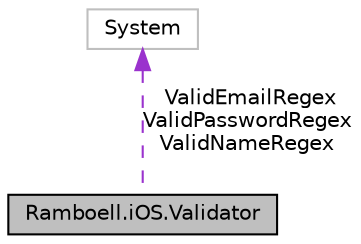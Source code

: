 digraph "Ramboell.iOS.Validator"
{
  edge [fontname="Helvetica",fontsize="10",labelfontname="Helvetica",labelfontsize="10"];
  node [fontname="Helvetica",fontsize="10",shape=record];
  Node1 [label="Ramboell.iOS.Validator",height=0.2,width=0.4,color="black", fillcolor="grey75", style="filled", fontcolor="black"];
  Node2 -> Node1 [dir="back",color="darkorchid3",fontsize="10",style="dashed",label=" ValidEmailRegex\nValidPasswordRegex\nValidNameRegex" ,fontname="Helvetica"];
  Node2 [label="System",height=0.2,width=0.4,color="grey75", fillcolor="white", style="filled"];
}
